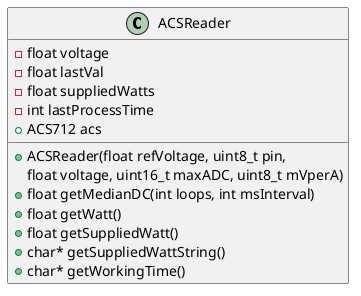 @startuml

class ACSReader {
    - float voltage
    - float lastVal
    - float suppliedWatts
    - int lastProcessTime
    + ACS712 acs

    + ACSReader(float refVoltage, uint8_t pin, 
      float voltage, uint16_t maxADC, uint8_t mVperA)
    + float getMedianDC(int loops, int msInterval)
    + float getWatt()
    + float getSuppliedWatt()
    + char* getSuppliedWattString()
    + char* getWorkingTime()
}

@enduml